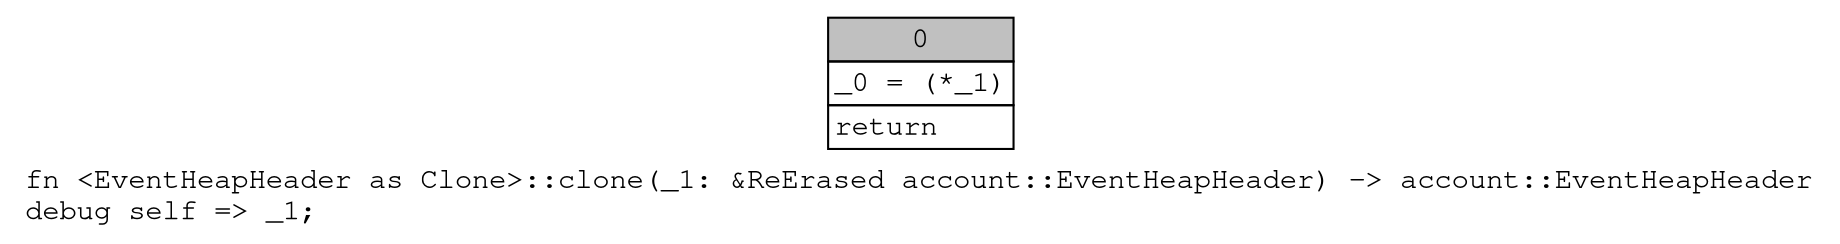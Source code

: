 digraph Mir_0_191 {
    graph [fontname="Courier, monospace"];
    node [fontname="Courier, monospace"];
    edge [fontname="Courier, monospace"];
    label=<fn &lt;EventHeapHeader as Clone&gt;::clone(_1: &amp;ReErased account::EventHeapHeader) -&gt; account::EventHeapHeader<br align="left"/>debug self =&gt; _1;<br align="left"/>>;
    bb0__0_191 [shape="none", label=<<table border="0" cellborder="1" cellspacing="0"><tr><td bgcolor="gray" align="center" colspan="1">0</td></tr><tr><td align="left" balign="left">_0 = (*_1)<br/></td></tr><tr><td align="left">return</td></tr></table>>];
}
